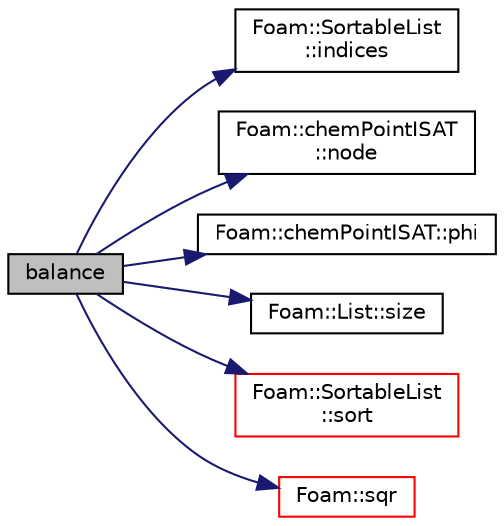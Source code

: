 digraph "balance"
{
  bgcolor="transparent";
  edge [fontname="Helvetica",fontsize="10",labelfontname="Helvetica",labelfontsize="10"];
  node [fontname="Helvetica",fontsize="10",shape=record];
  rankdir="LR";
  Node243 [label="balance",height=0.2,width=0.4,color="black", fillcolor="grey75", style="filled", fontcolor="black"];
  Node243 -> Node244 [color="midnightblue",fontsize="10",style="solid",fontname="Helvetica"];
  Node244 [label="Foam::SortableList\l::indices",height=0.2,width=0.4,color="black",URL="$a27033.html#a28bce53bb8731da2b5f7a7cfb9ae2167",tooltip="Return the list of sorted indices. Updated every sort. "];
  Node243 -> Node245 [color="midnightblue",fontsize="10",style="solid",fontname="Helvetica"];
  Node245 [label="Foam::chemPointISAT\l::node",height=0.2,width=0.4,color="black",URL="$a31125.html#a186616b81d749afac37a7edfe7ac5cc3"];
  Node243 -> Node246 [color="midnightblue",fontsize="10",style="solid",fontname="Helvetica"];
  Node246 [label="Foam::chemPointISAT::phi",height=0.2,width=0.4,color="black",URL="$a31125.html#aa836198e00bf0c0f87235d9b9f4bf5cb"];
  Node243 -> Node247 [color="midnightblue",fontsize="10",style="solid",fontname="Helvetica"];
  Node247 [label="Foam::List::size",height=0.2,width=0.4,color="black",URL="$a26833.html#a8a5f6fa29bd4b500caf186f60245b384",tooltip="Override size to be inconsistent with allocated storage. "];
  Node243 -> Node248 [color="midnightblue",fontsize="10",style="solid",fontname="Helvetica"];
  Node248 [label="Foam::SortableList\l::sort",height=0.2,width=0.4,color="red",URL="$a27033.html#a47fdc9eea42b6975cdc835bb2e08810e",tooltip="(stable) sort the list (if changed after construction time) "];
  Node243 -> Node253 [color="midnightblue",fontsize="10",style="solid",fontname="Helvetica"];
  Node253 [label="Foam::sqr",height=0.2,width=0.4,color="red",URL="$a21851.html#a277dc11c581d53826ab5090b08f3b17b"];
}
